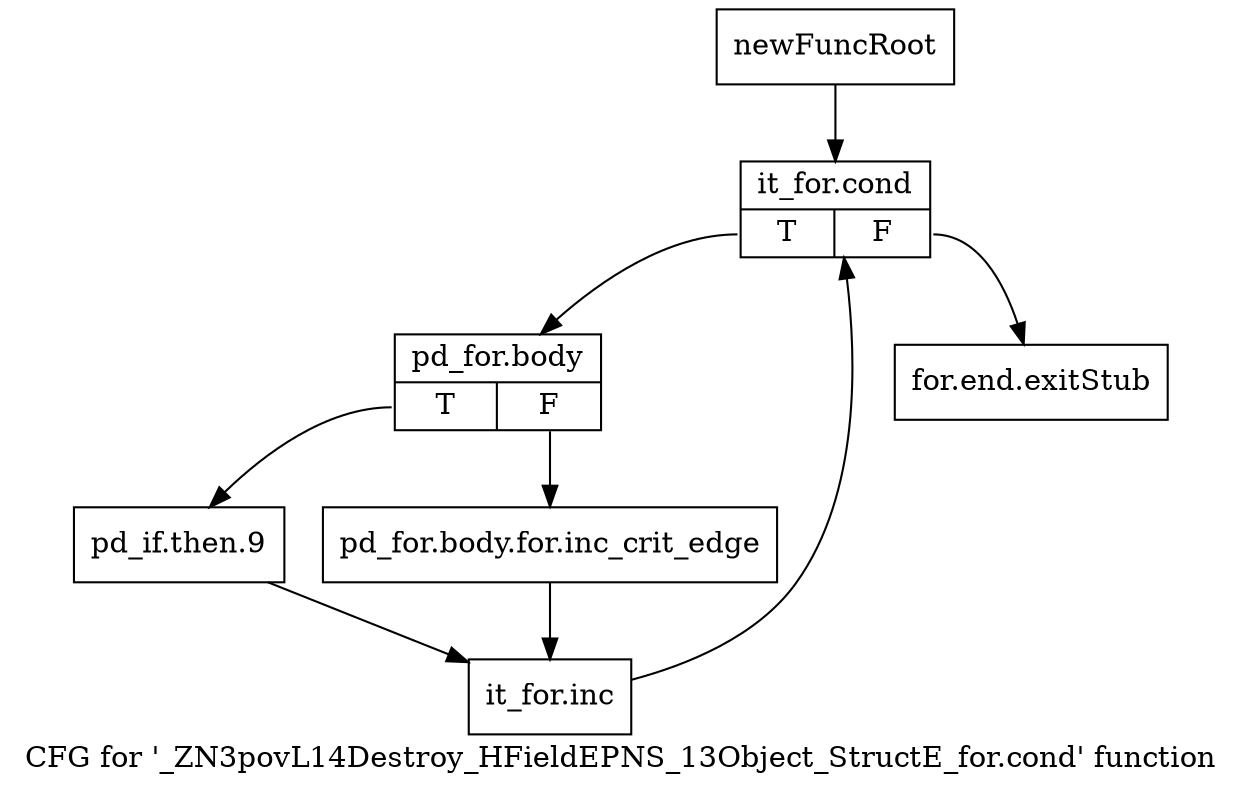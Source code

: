 digraph "CFG for '_ZN3povL14Destroy_HFieldEPNS_13Object_StructE_for.cond' function" {
	label="CFG for '_ZN3povL14Destroy_HFieldEPNS_13Object_StructE_for.cond' function";

	Node0x1ce26e0 [shape=record,label="{newFuncRoot}"];
	Node0x1ce26e0 -> Node0x1ce2780;
	Node0x1ce2730 [shape=record,label="{for.end.exitStub}"];
	Node0x1ce2780 [shape=record,label="{it_for.cond|{<s0>T|<s1>F}}"];
	Node0x1ce2780:s0 -> Node0x1ce27d0;
	Node0x1ce2780:s1 -> Node0x1ce2730;
	Node0x1ce27d0 [shape=record,label="{pd_for.body|{<s0>T|<s1>F}}"];
	Node0x1ce27d0:s0 -> Node0x1ce2870;
	Node0x1ce27d0:s1 -> Node0x1ce2820;
	Node0x1ce2820 [shape=record,label="{pd_for.body.for.inc_crit_edge}"];
	Node0x1ce2820 -> Node0x1ce28c0;
	Node0x1ce2870 [shape=record,label="{pd_if.then.9}"];
	Node0x1ce2870 -> Node0x1ce28c0;
	Node0x1ce28c0 [shape=record,label="{it_for.inc}"];
	Node0x1ce28c0 -> Node0x1ce2780;
}
